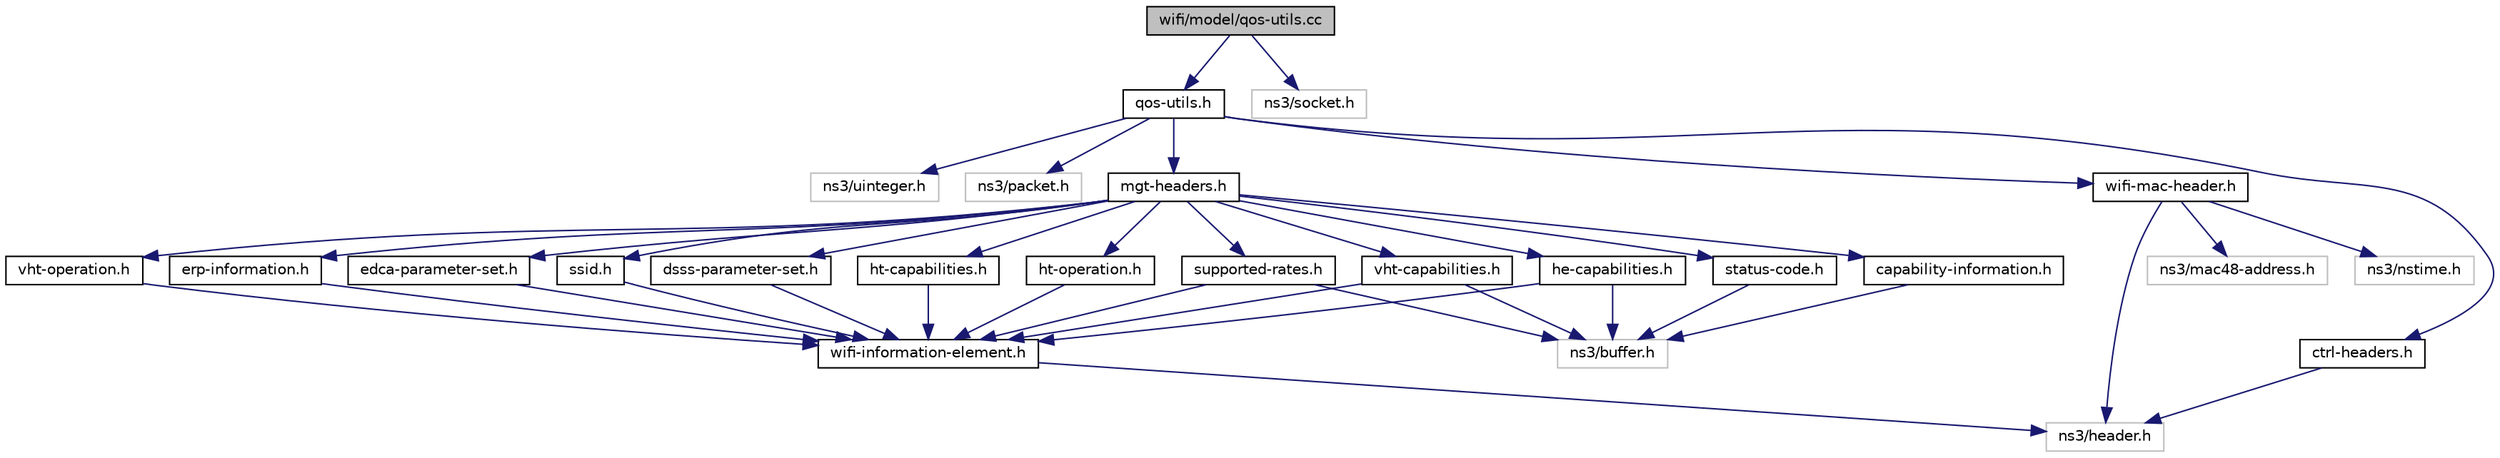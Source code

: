digraph "wifi/model/qos-utils.cc"
{
  edge [fontname="Helvetica",fontsize="10",labelfontname="Helvetica",labelfontsize="10"];
  node [fontname="Helvetica",fontsize="10",shape=record];
  Node1 [label="wifi/model/qos-utils.cc",height=0.2,width=0.4,color="black", fillcolor="grey75", style="filled", fontcolor="black"];
  Node1 -> Node2 [color="midnightblue",fontsize="10",style="solid"];
  Node2 [label="qos-utils.h",height=0.2,width=0.4,color="black", fillcolor="white", style="filled",URL="$da/df2/qos-utils_8h.html"];
  Node2 -> Node3 [color="midnightblue",fontsize="10",style="solid"];
  Node3 [label="ns3/uinteger.h",height=0.2,width=0.4,color="grey75", fillcolor="white", style="filled"];
  Node2 -> Node4 [color="midnightblue",fontsize="10",style="solid"];
  Node4 [label="ns3/packet.h",height=0.2,width=0.4,color="grey75", fillcolor="white", style="filled"];
  Node2 -> Node5 [color="midnightblue",fontsize="10",style="solid"];
  Node5 [label="wifi-mac-header.h",height=0.2,width=0.4,color="black", fillcolor="white", style="filled",URL="$d1/dec/wifi-mac-header_8h.html"];
  Node5 -> Node6 [color="midnightblue",fontsize="10",style="solid"];
  Node6 [label="ns3/header.h",height=0.2,width=0.4,color="grey75", fillcolor="white", style="filled"];
  Node5 -> Node7 [color="midnightblue",fontsize="10",style="solid"];
  Node7 [label="ns3/mac48-address.h",height=0.2,width=0.4,color="grey75", fillcolor="white", style="filled"];
  Node5 -> Node8 [color="midnightblue",fontsize="10",style="solid"];
  Node8 [label="ns3/nstime.h",height=0.2,width=0.4,color="grey75", fillcolor="white", style="filled"];
  Node2 -> Node9 [color="midnightblue",fontsize="10",style="solid"];
  Node9 [label="ctrl-headers.h",height=0.2,width=0.4,color="black", fillcolor="white", style="filled",URL="$d7/d33/ctrl-headers_8h.html"];
  Node9 -> Node6 [color="midnightblue",fontsize="10",style="solid"];
  Node2 -> Node10 [color="midnightblue",fontsize="10",style="solid"];
  Node10 [label="mgt-headers.h",height=0.2,width=0.4,color="black", fillcolor="white", style="filled",URL="$d9/d91/mgt-headers_8h.html"];
  Node10 -> Node11 [color="midnightblue",fontsize="10",style="solid"];
  Node11 [label="status-code.h",height=0.2,width=0.4,color="black", fillcolor="white", style="filled",URL="$dd/dbc/status-code_8h.html"];
  Node11 -> Node12 [color="midnightblue",fontsize="10",style="solid"];
  Node12 [label="ns3/buffer.h",height=0.2,width=0.4,color="grey75", fillcolor="white", style="filled"];
  Node10 -> Node13 [color="midnightblue",fontsize="10",style="solid"];
  Node13 [label="capability-information.h",height=0.2,width=0.4,color="black", fillcolor="white", style="filled",URL="$d5/d22/capability-information_8h.html"];
  Node13 -> Node12 [color="midnightblue",fontsize="10",style="solid"];
  Node10 -> Node14 [color="midnightblue",fontsize="10",style="solid"];
  Node14 [label="supported-rates.h",height=0.2,width=0.4,color="black", fillcolor="white", style="filled",URL="$da/d79/supported-rates_8h.html"];
  Node14 -> Node12 [color="midnightblue",fontsize="10",style="solid"];
  Node14 -> Node15 [color="midnightblue",fontsize="10",style="solid"];
  Node15 [label="wifi-information-element.h",height=0.2,width=0.4,color="black", fillcolor="white", style="filled",URL="$d6/d96/wifi-information-element_8h.html"];
  Node15 -> Node6 [color="midnightblue",fontsize="10",style="solid"];
  Node10 -> Node16 [color="midnightblue",fontsize="10",style="solid"];
  Node16 [label="ssid.h",height=0.2,width=0.4,color="black", fillcolor="white", style="filled",URL="$d8/dc8/ssid_8h.html"];
  Node16 -> Node15 [color="midnightblue",fontsize="10",style="solid"];
  Node10 -> Node17 [color="midnightblue",fontsize="10",style="solid"];
  Node17 [label="dsss-parameter-set.h",height=0.2,width=0.4,color="black", fillcolor="white", style="filled",URL="$dd/d66/dsss-parameter-set_8h.html"];
  Node17 -> Node15 [color="midnightblue",fontsize="10",style="solid"];
  Node10 -> Node18 [color="midnightblue",fontsize="10",style="solid"];
  Node18 [label="ht-capabilities.h",height=0.2,width=0.4,color="black", fillcolor="white", style="filled",URL="$d6/d3c/ht-capabilities_8h.html"];
  Node18 -> Node15 [color="midnightblue",fontsize="10",style="solid"];
  Node10 -> Node19 [color="midnightblue",fontsize="10",style="solid"];
  Node19 [label="ht-operation.h",height=0.2,width=0.4,color="black", fillcolor="white", style="filled",URL="$d1/df4/ht-operation_8h.html"];
  Node19 -> Node15 [color="midnightblue",fontsize="10",style="solid"];
  Node10 -> Node20 [color="midnightblue",fontsize="10",style="solid"];
  Node20 [label="vht-capabilities.h",height=0.2,width=0.4,color="black", fillcolor="white", style="filled",URL="$df/d6a/vht-capabilities_8h.html"];
  Node20 -> Node12 [color="midnightblue",fontsize="10",style="solid"];
  Node20 -> Node15 [color="midnightblue",fontsize="10",style="solid"];
  Node10 -> Node21 [color="midnightblue",fontsize="10",style="solid"];
  Node21 [label="vht-operation.h",height=0.2,width=0.4,color="black", fillcolor="white", style="filled",URL="$da/db2/vht-operation_8h.html"];
  Node21 -> Node15 [color="midnightblue",fontsize="10",style="solid"];
  Node10 -> Node22 [color="midnightblue",fontsize="10",style="solid"];
  Node22 [label="erp-information.h",height=0.2,width=0.4,color="black", fillcolor="white", style="filled",URL="$de/d19/erp-information_8h.html"];
  Node22 -> Node15 [color="midnightblue",fontsize="10",style="solid"];
  Node10 -> Node23 [color="midnightblue",fontsize="10",style="solid"];
  Node23 [label="edca-parameter-set.h",height=0.2,width=0.4,color="black", fillcolor="white", style="filled",URL="$dd/d27/edca-parameter-set_8h.html"];
  Node23 -> Node15 [color="midnightblue",fontsize="10",style="solid"];
  Node10 -> Node24 [color="midnightblue",fontsize="10",style="solid"];
  Node24 [label="he-capabilities.h",height=0.2,width=0.4,color="black", fillcolor="white", style="filled",URL="$db/d47/he-capabilities_8h.html"];
  Node24 -> Node12 [color="midnightblue",fontsize="10",style="solid"];
  Node24 -> Node15 [color="midnightblue",fontsize="10",style="solid"];
  Node1 -> Node25 [color="midnightblue",fontsize="10",style="solid"];
  Node25 [label="ns3/socket.h",height=0.2,width=0.4,color="grey75", fillcolor="white", style="filled"];
}
